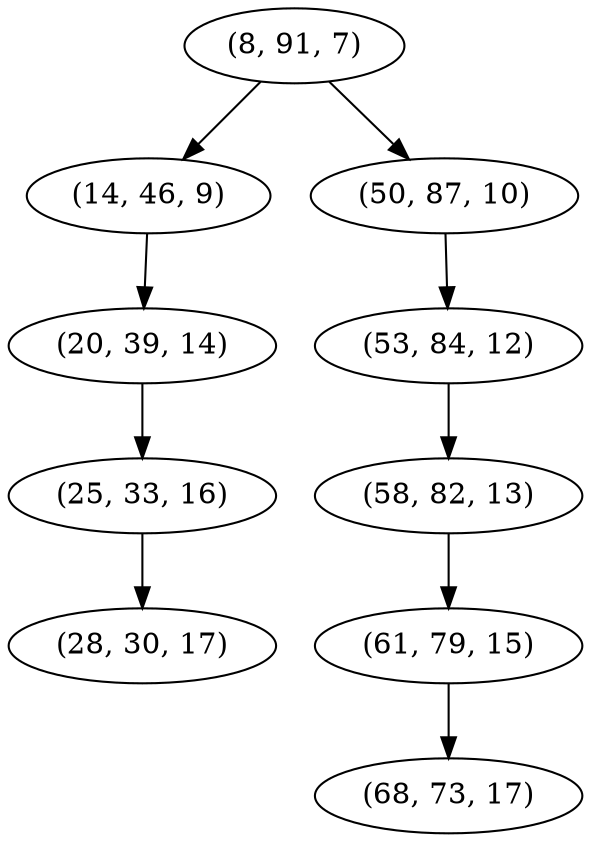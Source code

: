 digraph tree {
    "(8, 91, 7)";
    "(14, 46, 9)";
    "(20, 39, 14)";
    "(25, 33, 16)";
    "(28, 30, 17)";
    "(50, 87, 10)";
    "(53, 84, 12)";
    "(58, 82, 13)";
    "(61, 79, 15)";
    "(68, 73, 17)";
    "(8, 91, 7)" -> "(14, 46, 9)";
    "(8, 91, 7)" -> "(50, 87, 10)";
    "(14, 46, 9)" -> "(20, 39, 14)";
    "(20, 39, 14)" -> "(25, 33, 16)";
    "(25, 33, 16)" -> "(28, 30, 17)";
    "(50, 87, 10)" -> "(53, 84, 12)";
    "(53, 84, 12)" -> "(58, 82, 13)";
    "(58, 82, 13)" -> "(61, 79, 15)";
    "(61, 79, 15)" -> "(68, 73, 17)";
}
